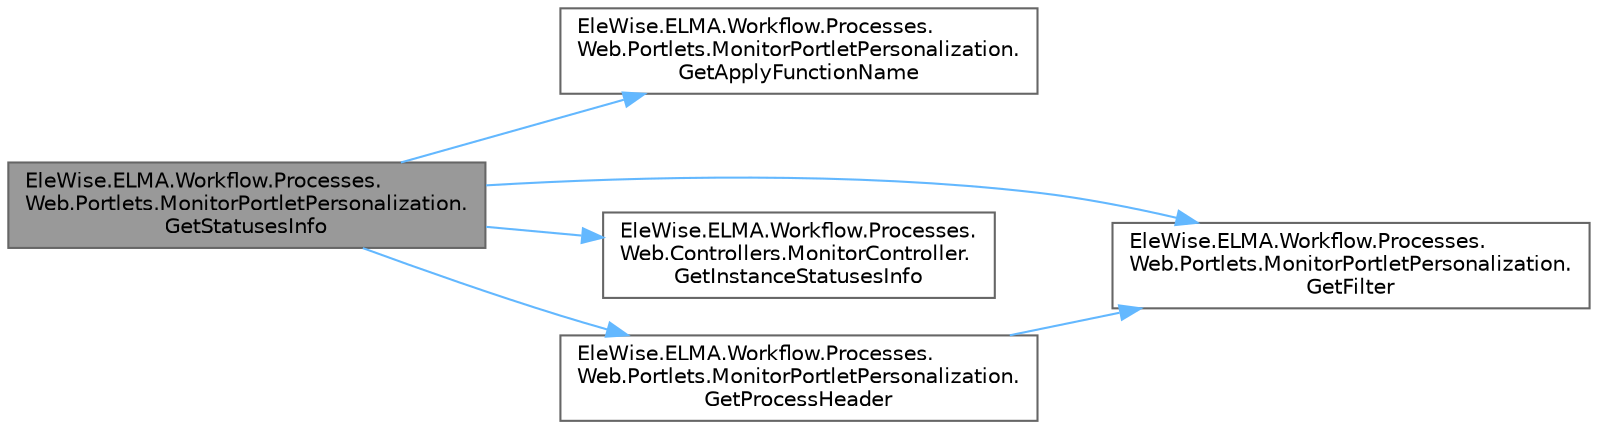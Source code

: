 digraph "EleWise.ELMA.Workflow.Processes.Web.Portlets.MonitorPortletPersonalization.GetStatusesInfo"
{
 // LATEX_PDF_SIZE
  bgcolor="transparent";
  edge [fontname=Helvetica,fontsize=10,labelfontname=Helvetica,labelfontsize=10];
  node [fontname=Helvetica,fontsize=10,shape=box,height=0.2,width=0.4];
  rankdir="LR";
  Node1 [id="Node000001",label="EleWise.ELMA.Workflow.Processes.\lWeb.Portlets.MonitorPortletPersonalization.\lGetStatusesInfo",height=0.2,width=0.4,color="gray40", fillcolor="grey60", style="filled", fontcolor="black",tooltip=" "];
  Node1 -> Node2 [id="edge1_Node000001_Node000002",color="steelblue1",style="solid",tooltip=" "];
  Node2 [id="Node000002",label="EleWise.ELMA.Workflow.Processes.\lWeb.Portlets.MonitorPortletPersonalization.\lGetApplyFunctionName",height=0.2,width=0.4,color="grey40", fillcolor="white", style="filled",URL="$class_ele_wise_1_1_e_l_m_a_1_1_workflow_1_1_processes_1_1_web_1_1_portlets_1_1_monitor_portlet_personalization.html#ab013aa1e7b46b6a73bb92dba3acb0a8c",tooltip=" "];
  Node1 -> Node3 [id="edge2_Node000001_Node000003",color="steelblue1",style="solid",tooltip=" "];
  Node3 [id="Node000003",label="EleWise.ELMA.Workflow.Processes.\lWeb.Portlets.MonitorPortletPersonalization.\lGetFilter",height=0.2,width=0.4,color="grey40", fillcolor="white", style="filled",URL="$class_ele_wise_1_1_e_l_m_a_1_1_workflow_1_1_processes_1_1_web_1_1_portlets_1_1_monitor_portlet_personalization.html#ab4dd37fb5ec1e1b75a306ed7f66cae86",tooltip="Пытаемся загрузить фильтр"];
  Node1 -> Node4 [id="edge3_Node000001_Node000004",color="steelblue1",style="solid",tooltip=" "];
  Node4 [id="Node000004",label="EleWise.ELMA.Workflow.Processes.\lWeb.Controllers.MonitorController.\lGetInstanceStatusesInfo",height=0.2,width=0.4,color="grey40", fillcolor="white", style="filled",URL="$class_ele_wise_1_1_e_l_m_a_1_1_workflow_1_1_processes_1_1_web_1_1_controllers_1_1_monitor_controller.html#a2d8c12d71dff09ce271e7faf5adaeb86",tooltip=" "];
  Node1 -> Node5 [id="edge4_Node000001_Node000005",color="steelblue1",style="solid",tooltip=" "];
  Node5 [id="Node000005",label="EleWise.ELMA.Workflow.Processes.\lWeb.Portlets.MonitorPortletPersonalization.\lGetProcessHeader",height=0.2,width=0.4,color="grey40", fillcolor="white", style="filled",URL="$class_ele_wise_1_1_e_l_m_a_1_1_workflow_1_1_processes_1_1_web_1_1_portlets_1_1_monitor_portlet_personalization.html#a07254869c395f0e51d6c0cd7f4207d06",tooltip="Получить заголовок процесса (если он выбран)"];
  Node5 -> Node3 [id="edge5_Node000005_Node000003",color="steelblue1",style="solid",tooltip=" "];
}
